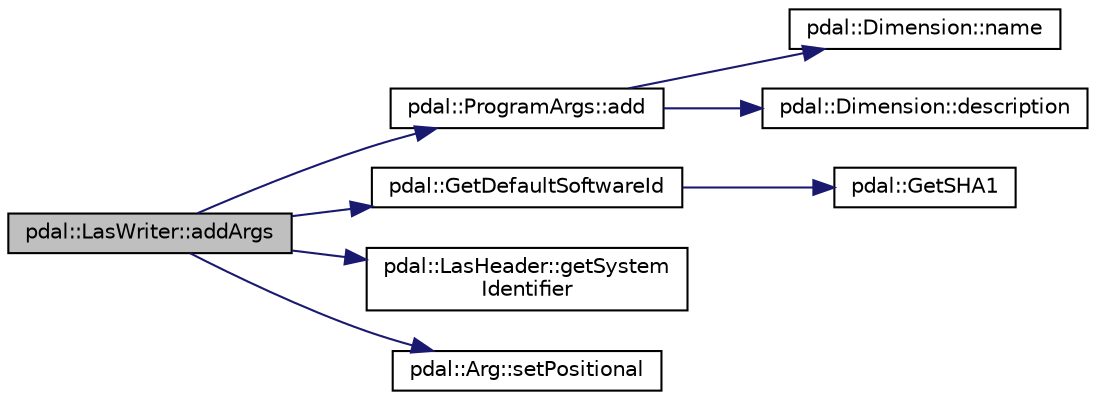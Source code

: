 digraph "pdal::LasWriter::addArgs"
{
  edge [fontname="Helvetica",fontsize="10",labelfontname="Helvetica",labelfontsize="10"];
  node [fontname="Helvetica",fontsize="10",shape=record];
  rankdir="LR";
  Node1 [label="pdal::LasWriter::addArgs",height=0.2,width=0.4,color="black", fillcolor="grey75", style="filled", fontcolor="black"];
  Node1 -> Node2 [color="midnightblue",fontsize="10",style="solid",fontname="Helvetica"];
  Node2 [label="pdal::ProgramArgs::add",height=0.2,width=0.4,color="black", fillcolor="white", style="filled",URL="$classpdal_1_1ProgramArgs.html#a9f773618ed928e9cef78aa1bf8278784"];
  Node2 -> Node3 [color="midnightblue",fontsize="10",style="solid",fontname="Helvetica"];
  Node3 [label="pdal::Dimension::name",height=0.2,width=0.4,color="black", fillcolor="white", style="filled",URL="$namespacepdal_1_1Dimension.html#af3176b0b7e6b4be000317846cf7c2718"];
  Node2 -> Node4 [color="midnightblue",fontsize="10",style="solid",fontname="Helvetica"];
  Node4 [label="pdal::Dimension::description",height=0.2,width=0.4,color="black", fillcolor="white", style="filled",URL="$namespacepdal_1_1Dimension.html#a4041a0eeee0ca503caad91db24affa0e"];
  Node1 -> Node5 [color="midnightblue",fontsize="10",style="solid",fontname="Helvetica"];
  Node5 [label="pdal::GetDefaultSoftwareId",height=0.2,width=0.4,color="black", fillcolor="white", style="filled",URL="$namespacepdal.html#aaca316a45d6db7f2f9296443a089c8f7"];
  Node5 -> Node6 [color="midnightblue",fontsize="10",style="solid",fontname="Helvetica"];
  Node6 [label="pdal::GetSHA1",height=0.2,width=0.4,color="black", fillcolor="white", style="filled",URL="$namespacepdal.html#acfb8a485cf093e54991b8ba7eef0e08a"];
  Node1 -> Node7 [color="midnightblue",fontsize="10",style="solid",fontname="Helvetica"];
  Node7 [label="pdal::LasHeader::getSystem\lIdentifier",height=0.2,width=0.4,color="black", fillcolor="white", style="filled",URL="$classpdal_1_1LasHeader.html#ab5e5701a5e5027be8b8ea6e239dda5f9"];
  Node1 -> Node8 [color="midnightblue",fontsize="10",style="solid",fontname="Helvetica"];
  Node8 [label="pdal::Arg::setPositional",height=0.2,width=0.4,color="black", fillcolor="white", style="filled",URL="$classpdal_1_1Arg.html#acd96700a01950da368119d2a06f441ae"];
}
